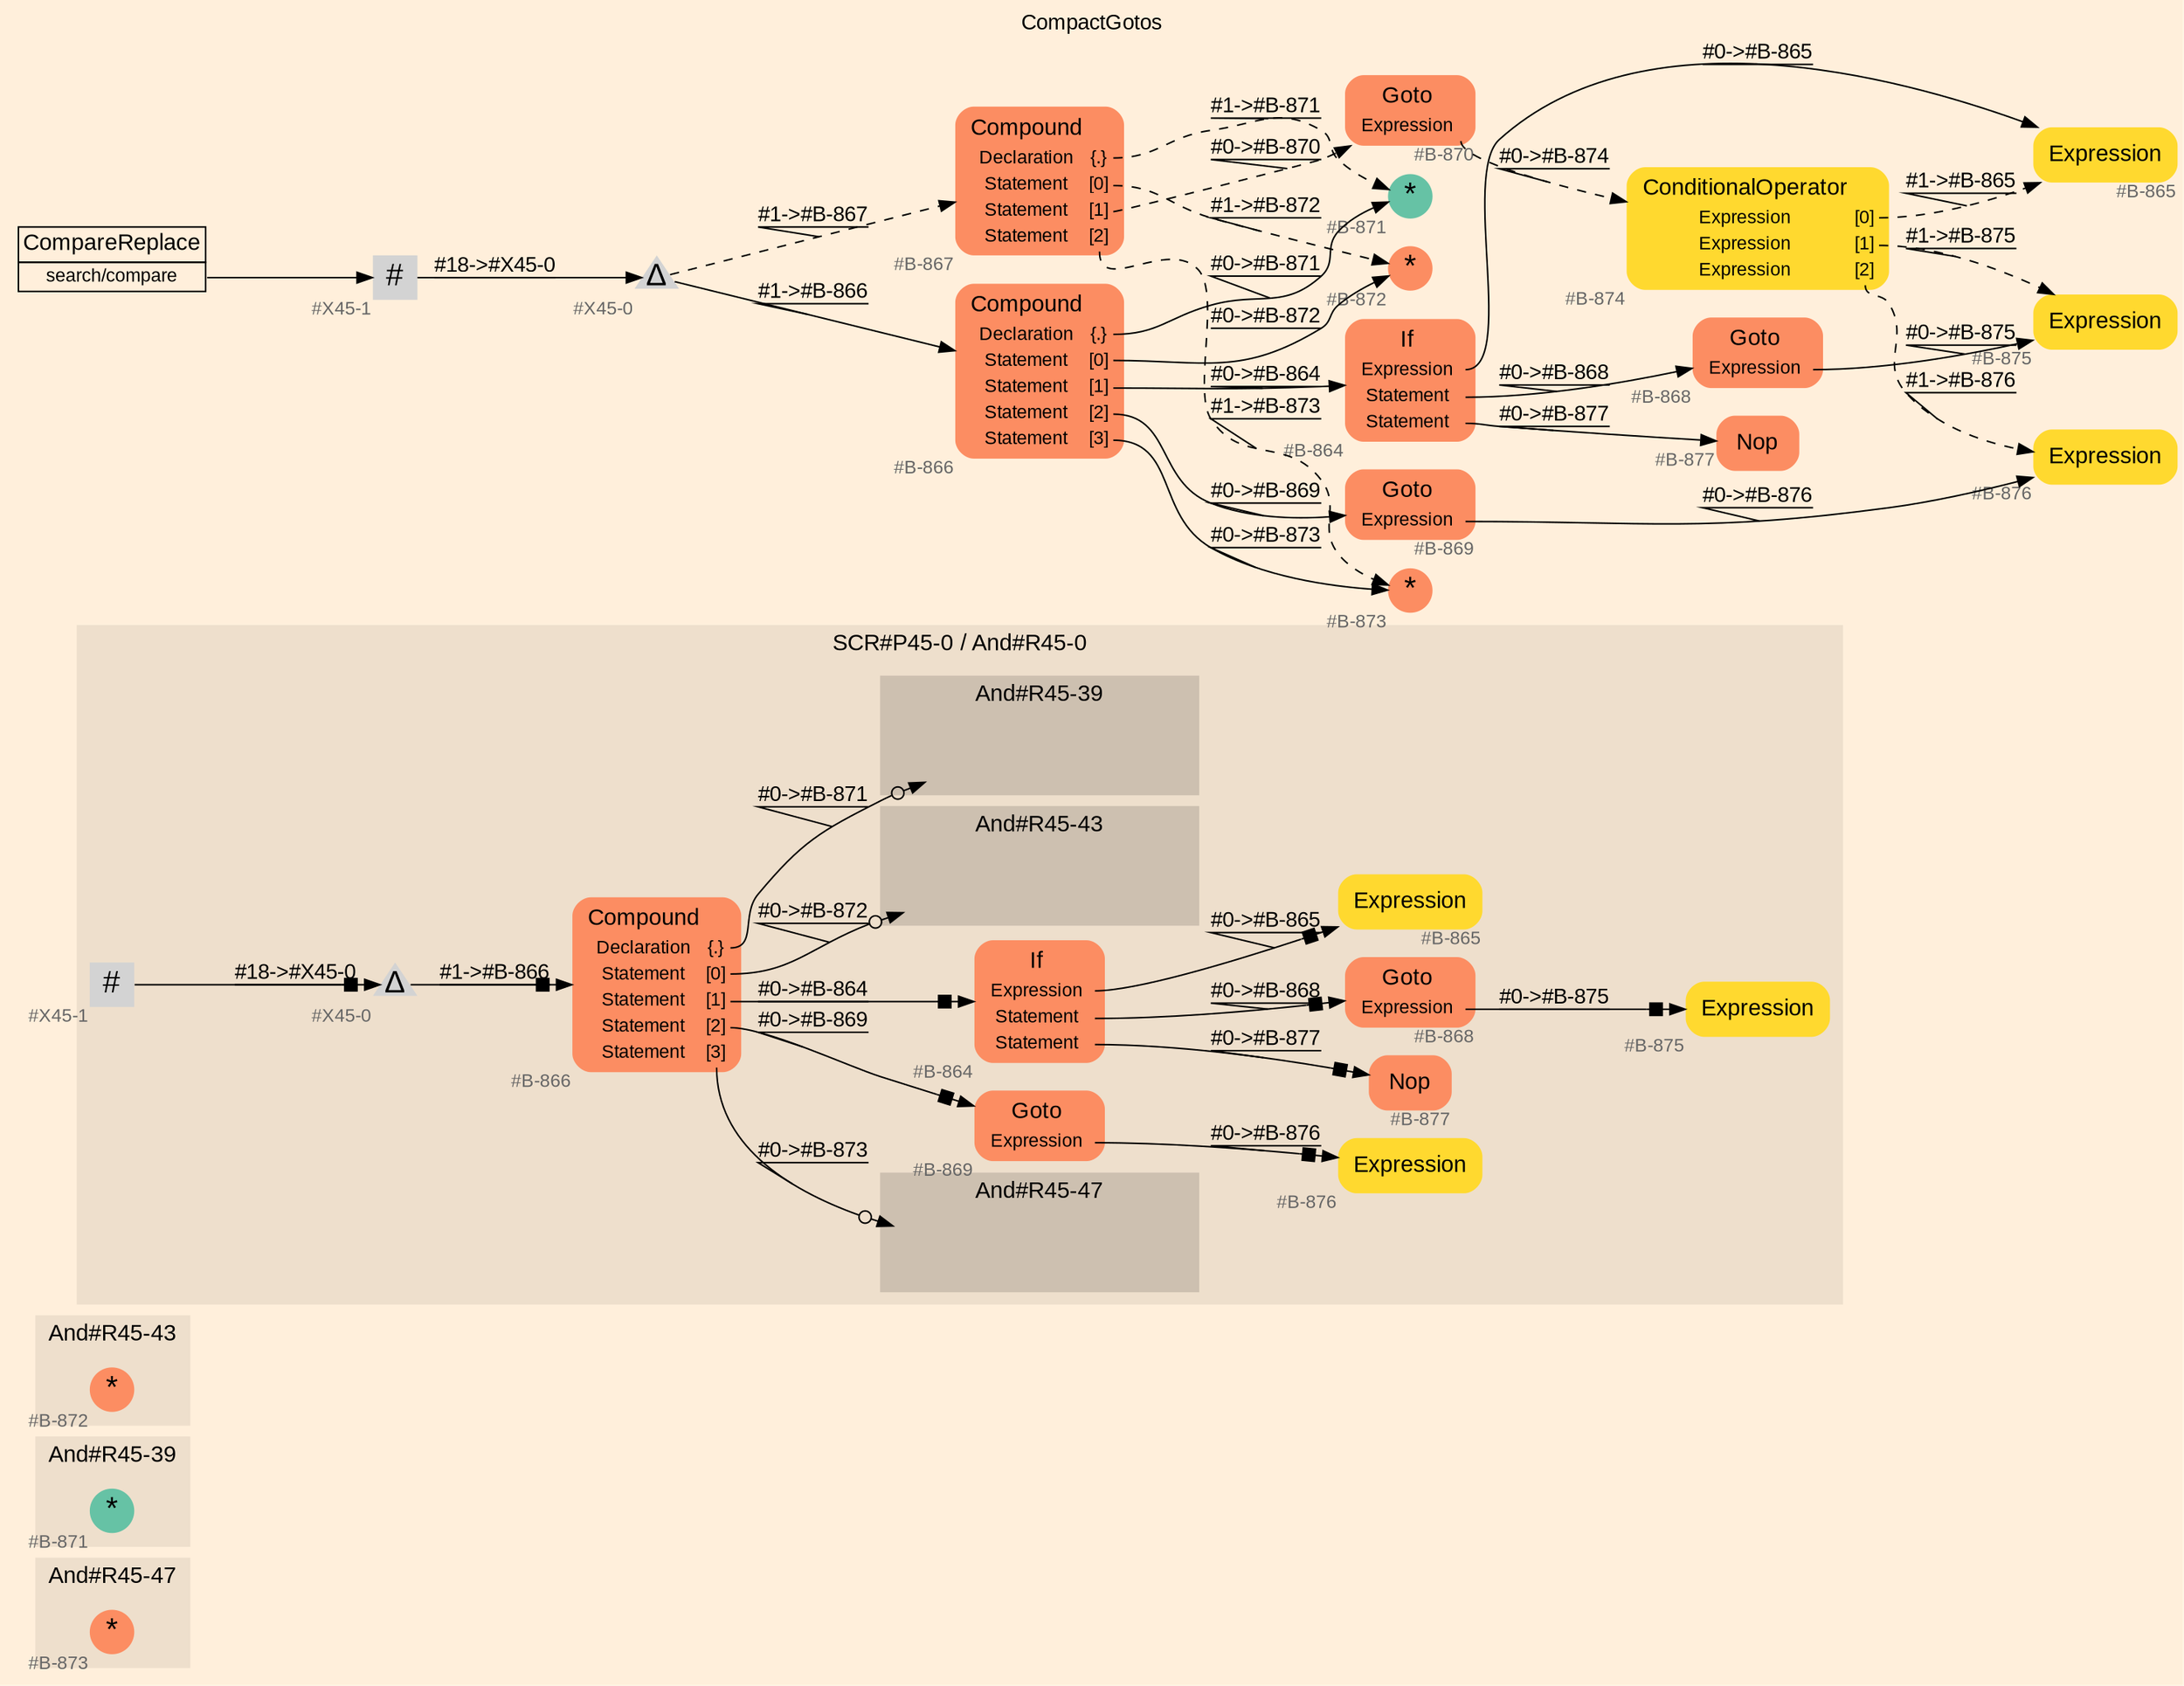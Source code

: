 digraph "CompactGotos" {
label = "CompactGotos"
labelloc = t
graph [
    rankdir = "LR"
    ranksep = 0.3
    bgcolor = antiquewhite1
    color = black
    fontcolor = black
    fontname = "Arial"
];
node [
    fontname = "Arial"
];
edge [
    fontname = "Arial"
];

// -------------------- figure And#R45-47 --------------------
// -------- region And#R45-47 ----------
subgraph "clusterAnd#R45-47" {
    label = "And#R45-47"
    style = "filled"
    color = antiquewhite2
    fontsize = "15"
    // -------- block And#R45-47/#B-873 ----------
    "And#R45-47/#B-873" [
        fillcolor = "/set28/2"
        xlabel = "#B-873"
        fontsize = "12"
        fontcolor = grey40
        shape = "circle"
        label = <<FONT COLOR="black" POINT-SIZE="20">*</FONT>>
        style = "filled"
        penwidth = 0.0
        fixedsize = true
        width = 0.4
        height = 0.4
    ];
    
}


// -------------------- figure And#R45-39 --------------------
// -------- region And#R45-39 ----------
subgraph "clusterAnd#R45-39" {
    label = "And#R45-39"
    style = "filled"
    color = antiquewhite2
    fontsize = "15"
    // -------- block And#R45-39/#B-871 ----------
    "And#R45-39/#B-871" [
        fillcolor = "/set28/1"
        xlabel = "#B-871"
        fontsize = "12"
        fontcolor = grey40
        shape = "circle"
        label = <<FONT COLOR="black" POINT-SIZE="20">*</FONT>>
        style = "filled"
        penwidth = 0.0
        fixedsize = true
        width = 0.4
        height = 0.4
    ];
    
}


// -------------------- figure And#R45-43 --------------------
// -------- region And#R45-43 ----------
subgraph "clusterAnd#R45-43" {
    label = "And#R45-43"
    style = "filled"
    color = antiquewhite2
    fontsize = "15"
    // -------- block And#R45-43/#B-872 ----------
    "And#R45-43/#B-872" [
        fillcolor = "/set28/2"
        xlabel = "#B-872"
        fontsize = "12"
        fontcolor = grey40
        shape = "circle"
        label = <<FONT COLOR="black" POINT-SIZE="20">*</FONT>>
        style = "filled"
        penwidth = 0.0
        fixedsize = true
        width = 0.4
        height = 0.4
    ];
    
}


// -------------------- figure And#R45-0 --------------------
// -------- region And#R45-0 ----------
subgraph "clusterAnd#R45-0" {
    label = "SCR#P45-0 / And#R45-0"
    style = "filled"
    color = antiquewhite2
    fontsize = "15"
    // -------- block And#R45-0/#B-868 ----------
    "And#R45-0/#B-868" [
        fillcolor = "/set28/2"
        xlabel = "#B-868"
        fontsize = "12"
        fontcolor = grey40
        shape = "plaintext"
        label = <<TABLE BORDER="0" CELLBORDER="0" CELLSPACING="0">
         <TR><TD><FONT COLOR="black" POINT-SIZE="15">Goto</FONT></TD></TR>
         <TR><TD><FONT COLOR="black" POINT-SIZE="12">Expression</FONT></TD><TD PORT="port0"></TD></TR>
        </TABLE>>
        style = "rounded,filled"
    ];
    
    // -------- block And#R45-0/#B-864 ----------
    "And#R45-0/#B-864" [
        fillcolor = "/set28/2"
        xlabel = "#B-864"
        fontsize = "12"
        fontcolor = grey40
        shape = "plaintext"
        label = <<TABLE BORDER="0" CELLBORDER="0" CELLSPACING="0">
         <TR><TD><FONT COLOR="black" POINT-SIZE="15">If</FONT></TD></TR>
         <TR><TD><FONT COLOR="black" POINT-SIZE="12">Expression</FONT></TD><TD PORT="port0"></TD></TR>
         <TR><TD><FONT COLOR="black" POINT-SIZE="12">Statement</FONT></TD><TD PORT="port1"></TD></TR>
         <TR><TD><FONT COLOR="black" POINT-SIZE="12">Statement</FONT></TD><TD PORT="port2"></TD></TR>
        </TABLE>>
        style = "rounded,filled"
    ];
    
    // -------- block And#R45-0/#B-865 ----------
    "And#R45-0/#B-865" [
        fillcolor = "/set28/6"
        xlabel = "#B-865"
        fontsize = "12"
        fontcolor = grey40
        shape = "plaintext"
        label = <<TABLE BORDER="0" CELLBORDER="0" CELLSPACING="0">
         <TR><TD><FONT COLOR="black" POINT-SIZE="15">Expression</FONT></TD></TR>
        </TABLE>>
        style = "rounded,filled"
    ];
    
    // -------- block And#R45-0/#B-866 ----------
    "And#R45-0/#B-866" [
        fillcolor = "/set28/2"
        xlabel = "#B-866"
        fontsize = "12"
        fontcolor = grey40
        shape = "plaintext"
        label = <<TABLE BORDER="0" CELLBORDER="0" CELLSPACING="0">
         <TR><TD><FONT COLOR="black" POINT-SIZE="15">Compound</FONT></TD></TR>
         <TR><TD><FONT COLOR="black" POINT-SIZE="12">Declaration</FONT></TD><TD PORT="port0"><FONT COLOR="black" POINT-SIZE="12">{.}</FONT></TD></TR>
         <TR><TD><FONT COLOR="black" POINT-SIZE="12">Statement</FONT></TD><TD PORT="port1"><FONT COLOR="black" POINT-SIZE="12">[0]</FONT></TD></TR>
         <TR><TD><FONT COLOR="black" POINT-SIZE="12">Statement</FONT></TD><TD PORT="port2"><FONT COLOR="black" POINT-SIZE="12">[1]</FONT></TD></TR>
         <TR><TD><FONT COLOR="black" POINT-SIZE="12">Statement</FONT></TD><TD PORT="port3"><FONT COLOR="black" POINT-SIZE="12">[2]</FONT></TD></TR>
         <TR><TD><FONT COLOR="black" POINT-SIZE="12">Statement</FONT></TD><TD PORT="port4"><FONT COLOR="black" POINT-SIZE="12">[3]</FONT></TD></TR>
        </TABLE>>
        style = "rounded,filled"
    ];
    
    // -------- block And#R45-0/#B-869 ----------
    "And#R45-0/#B-869" [
        fillcolor = "/set28/2"
        xlabel = "#B-869"
        fontsize = "12"
        fontcolor = grey40
        shape = "plaintext"
        label = <<TABLE BORDER="0" CELLBORDER="0" CELLSPACING="0">
         <TR><TD><FONT COLOR="black" POINT-SIZE="15">Goto</FONT></TD></TR>
         <TR><TD><FONT COLOR="black" POINT-SIZE="12">Expression</FONT></TD><TD PORT="port0"></TD></TR>
        </TABLE>>
        style = "rounded,filled"
    ];
    
    // -------- block And#R45-0/#B-875 ----------
    "And#R45-0/#B-875" [
        fillcolor = "/set28/6"
        xlabel = "#B-875"
        fontsize = "12"
        fontcolor = grey40
        shape = "plaintext"
        label = <<TABLE BORDER="0" CELLBORDER="0" CELLSPACING="0">
         <TR><TD><FONT COLOR="black" POINT-SIZE="15">Expression</FONT></TD></TR>
        </TABLE>>
        style = "rounded,filled"
    ];
    
    // -------- block And#R45-0/#B-876 ----------
    "And#R45-0/#B-876" [
        fillcolor = "/set28/6"
        xlabel = "#B-876"
        fontsize = "12"
        fontcolor = grey40
        shape = "plaintext"
        label = <<TABLE BORDER="0" CELLBORDER="0" CELLSPACING="0">
         <TR><TD><FONT COLOR="black" POINT-SIZE="15">Expression</FONT></TD></TR>
        </TABLE>>
        style = "rounded,filled"
    ];
    
    // -------- block And#R45-0/#B-877 ----------
    "And#R45-0/#B-877" [
        fillcolor = "/set28/2"
        xlabel = "#B-877"
        fontsize = "12"
        fontcolor = grey40
        shape = "plaintext"
        label = <<TABLE BORDER="0" CELLBORDER="0" CELLSPACING="0">
         <TR><TD><FONT COLOR="black" POINT-SIZE="15">Nop</FONT></TD></TR>
        </TABLE>>
        style = "rounded,filled"
    ];
    
    // -------- block And#R45-0/#X45-1 ----------
    "And#R45-0/#X45-1" [
        xlabel = "#X45-1"
        fontsize = "12"
        fontcolor = grey40
        shape = "square"
        label = <<FONT COLOR="black" POINT-SIZE="20">#</FONT>>
        style = "filled"
        penwidth = 0.0
        fixedsize = true
        width = 0.4
        height = 0.4
    ];
    
    // -------- block And#R45-0/#X45-0 ----------
    "And#R45-0/#X45-0" [
        xlabel = "#X45-0"
        fontsize = "12"
        fontcolor = grey40
        shape = "triangle"
        label = <<FONT COLOR="black" POINT-SIZE="20">Δ</FONT>>
        style = "filled"
        penwidth = 0.0
        fixedsize = true
        width = 0.4
        height = 0.4
    ];
    
    // -------- region And#R45-0/And#R45-43 ----------
    subgraph "clusterAnd#R45-0/And#R45-43" {
        label = "And#R45-43"
        style = "filled"
        color = antiquewhite3
        fontsize = "15"
        // -------- block And#R45-0/And#R45-43/#B-872 ----------
        "And#R45-0/And#R45-43/#B-872" [
            fillcolor = "/set28/2"
            xlabel = "#B-872"
            fontsize = "12"
            fontcolor = grey40
            shape = "none"
            style = "invisible"
        ];
        
    }
    
    // -------- region And#R45-0/And#R45-39 ----------
    subgraph "clusterAnd#R45-0/And#R45-39" {
        label = "And#R45-39"
        style = "filled"
        color = antiquewhite3
        fontsize = "15"
        // -------- block And#R45-0/And#R45-39/#B-871 ----------
        "And#R45-0/And#R45-39/#B-871" [
            fillcolor = "/set28/1"
            xlabel = "#B-871"
            fontsize = "12"
            fontcolor = grey40
            shape = "none"
            style = "invisible"
        ];
        
    }
    
    // -------- region And#R45-0/And#R45-47 ----------
    subgraph "clusterAnd#R45-0/And#R45-47" {
        label = "And#R45-47"
        style = "filled"
        color = antiquewhite3
        fontsize = "15"
        // -------- block And#R45-0/And#R45-47/#B-873 ----------
        "And#R45-0/And#R45-47/#B-873" [
            fillcolor = "/set28/2"
            xlabel = "#B-873"
            fontsize = "12"
            fontcolor = grey40
            shape = "none"
            style = "invisible"
        ];
        
    }
    
}

"And#R45-0/#B-868":port0 -> "And#R45-0/#B-875" [
    arrowhead="normalnonebox"
    label = "#0-&gt;#B-875"
    decorate = true
    color = black
    fontcolor = black
];

"And#R45-0/#B-864":port0 -> "And#R45-0/#B-865" [
    arrowhead="normalnonebox"
    label = "#0-&gt;#B-865"
    decorate = true
    color = black
    fontcolor = black
];

"And#R45-0/#B-864":port1 -> "And#R45-0/#B-868" [
    arrowhead="normalnonebox"
    label = "#0-&gt;#B-868"
    decorate = true
    color = black
    fontcolor = black
];

"And#R45-0/#B-864":port2 -> "And#R45-0/#B-877" [
    arrowhead="normalnonebox"
    label = "#0-&gt;#B-877"
    decorate = true
    color = black
    fontcolor = black
];

"And#R45-0/#B-866":port0 -> "And#R45-0/And#R45-39/#B-871" [
    arrowhead="normalnoneodot"
    label = "#0-&gt;#B-871"
    decorate = true
    color = black
    fontcolor = black
];

"And#R45-0/#B-866":port1 -> "And#R45-0/And#R45-43/#B-872" [
    arrowhead="normalnoneodot"
    label = "#0-&gt;#B-872"
    decorate = true
    color = black
    fontcolor = black
];

"And#R45-0/#B-866":port2 -> "And#R45-0/#B-864" [
    arrowhead="normalnonebox"
    label = "#0-&gt;#B-864"
    decorate = true
    color = black
    fontcolor = black
];

"And#R45-0/#B-866":port3 -> "And#R45-0/#B-869" [
    arrowhead="normalnonebox"
    label = "#0-&gt;#B-869"
    decorate = true
    color = black
    fontcolor = black
];

"And#R45-0/#B-866":port4 -> "And#R45-0/And#R45-47/#B-873" [
    arrowhead="normalnoneodot"
    label = "#0-&gt;#B-873"
    decorate = true
    color = black
    fontcolor = black
];

"And#R45-0/#B-869":port0 -> "And#R45-0/#B-876" [
    arrowhead="normalnonebox"
    label = "#0-&gt;#B-876"
    decorate = true
    color = black
    fontcolor = black
];

"And#R45-0/#X45-1" -> "And#R45-0/#X45-0" [
    arrowhead="normalnonebox"
    label = "#18-&gt;#X45-0"
    decorate = true
    color = black
    fontcolor = black
];

"And#R45-0/#X45-0" -> "And#R45-0/#B-866" [
    arrowhead="normalnonebox"
    label = "#1-&gt;#B-866"
    decorate = true
    color = black
    fontcolor = black
];


// -------------------- transformation figure --------------------
// -------- block CR#X45-2 ----------
"CR#X45-2" [
    fillcolor = antiquewhite1
    fontsize = "12"
    fontcolor = grey40
    shape = "plaintext"
    label = <<TABLE BORDER="0" CELLBORDER="1" CELLSPACING="0">
     <TR><TD><FONT COLOR="black" POINT-SIZE="15">CompareReplace</FONT></TD></TR>
     <TR><TD PORT="port0"><FONT COLOR="black" POINT-SIZE="12">search/compare</FONT></TD></TR>
    </TABLE>>
    style = "filled"
    color = black
];

// -------- block #X45-1 ----------
"#X45-1" [
    xlabel = "#X45-1"
    fontsize = "12"
    fontcolor = grey40
    shape = "square"
    label = <<FONT COLOR="black" POINT-SIZE="20">#</FONT>>
    style = "filled"
    penwidth = 0.0
    fixedsize = true
    width = 0.4
    height = 0.4
];

// -------- block #X45-0 ----------
"#X45-0" [
    xlabel = "#X45-0"
    fontsize = "12"
    fontcolor = grey40
    shape = "triangle"
    label = <<FONT COLOR="black" POINT-SIZE="20">Δ</FONT>>
    style = "filled"
    penwidth = 0.0
    fixedsize = true
    width = 0.4
    height = 0.4
];

// -------- block #B-866 ----------
"#B-866" [
    fillcolor = "/set28/2"
    xlabel = "#B-866"
    fontsize = "12"
    fontcolor = grey40
    shape = "plaintext"
    label = <<TABLE BORDER="0" CELLBORDER="0" CELLSPACING="0">
     <TR><TD><FONT COLOR="black" POINT-SIZE="15">Compound</FONT></TD></TR>
     <TR><TD><FONT COLOR="black" POINT-SIZE="12">Declaration</FONT></TD><TD PORT="port0"><FONT COLOR="black" POINT-SIZE="12">{.}</FONT></TD></TR>
     <TR><TD><FONT COLOR="black" POINT-SIZE="12">Statement</FONT></TD><TD PORT="port1"><FONT COLOR="black" POINT-SIZE="12">[0]</FONT></TD></TR>
     <TR><TD><FONT COLOR="black" POINT-SIZE="12">Statement</FONT></TD><TD PORT="port2"><FONT COLOR="black" POINT-SIZE="12">[1]</FONT></TD></TR>
     <TR><TD><FONT COLOR="black" POINT-SIZE="12">Statement</FONT></TD><TD PORT="port3"><FONT COLOR="black" POINT-SIZE="12">[2]</FONT></TD></TR>
     <TR><TD><FONT COLOR="black" POINT-SIZE="12">Statement</FONT></TD><TD PORT="port4"><FONT COLOR="black" POINT-SIZE="12">[3]</FONT></TD></TR>
    </TABLE>>
    style = "rounded,filled"
];

// -------- block #B-871 ----------
"#B-871" [
    fillcolor = "/set28/1"
    xlabel = "#B-871"
    fontsize = "12"
    fontcolor = grey40
    shape = "circle"
    label = <<FONT COLOR="black" POINT-SIZE="20">*</FONT>>
    style = "filled"
    penwidth = 0.0
    fixedsize = true
    width = 0.4
    height = 0.4
];

// -------- block #B-872 ----------
"#B-872" [
    fillcolor = "/set28/2"
    xlabel = "#B-872"
    fontsize = "12"
    fontcolor = grey40
    shape = "circle"
    label = <<FONT COLOR="black" POINT-SIZE="20">*</FONT>>
    style = "filled"
    penwidth = 0.0
    fixedsize = true
    width = 0.4
    height = 0.4
];

// -------- block #B-864 ----------
"#B-864" [
    fillcolor = "/set28/2"
    xlabel = "#B-864"
    fontsize = "12"
    fontcolor = grey40
    shape = "plaintext"
    label = <<TABLE BORDER="0" CELLBORDER="0" CELLSPACING="0">
     <TR><TD><FONT COLOR="black" POINT-SIZE="15">If</FONT></TD></TR>
     <TR><TD><FONT COLOR="black" POINT-SIZE="12">Expression</FONT></TD><TD PORT="port0"></TD></TR>
     <TR><TD><FONT COLOR="black" POINT-SIZE="12">Statement</FONT></TD><TD PORT="port1"></TD></TR>
     <TR><TD><FONT COLOR="black" POINT-SIZE="12">Statement</FONT></TD><TD PORT="port2"></TD></TR>
    </TABLE>>
    style = "rounded,filled"
];

// -------- block #B-865 ----------
"#B-865" [
    fillcolor = "/set28/6"
    xlabel = "#B-865"
    fontsize = "12"
    fontcolor = grey40
    shape = "plaintext"
    label = <<TABLE BORDER="0" CELLBORDER="0" CELLSPACING="0">
     <TR><TD><FONT COLOR="black" POINT-SIZE="15">Expression</FONT></TD></TR>
    </TABLE>>
    style = "rounded,filled"
];

// -------- block #B-868 ----------
"#B-868" [
    fillcolor = "/set28/2"
    xlabel = "#B-868"
    fontsize = "12"
    fontcolor = grey40
    shape = "plaintext"
    label = <<TABLE BORDER="0" CELLBORDER="0" CELLSPACING="0">
     <TR><TD><FONT COLOR="black" POINT-SIZE="15">Goto</FONT></TD></TR>
     <TR><TD><FONT COLOR="black" POINT-SIZE="12">Expression</FONT></TD><TD PORT="port0"></TD></TR>
    </TABLE>>
    style = "rounded,filled"
];

// -------- block #B-875 ----------
"#B-875" [
    fillcolor = "/set28/6"
    xlabel = "#B-875"
    fontsize = "12"
    fontcolor = grey40
    shape = "plaintext"
    label = <<TABLE BORDER="0" CELLBORDER="0" CELLSPACING="0">
     <TR><TD><FONT COLOR="black" POINT-SIZE="15">Expression</FONT></TD></TR>
    </TABLE>>
    style = "rounded,filled"
];

// -------- block #B-877 ----------
"#B-877" [
    fillcolor = "/set28/2"
    xlabel = "#B-877"
    fontsize = "12"
    fontcolor = grey40
    shape = "plaintext"
    label = <<TABLE BORDER="0" CELLBORDER="0" CELLSPACING="0">
     <TR><TD><FONT COLOR="black" POINT-SIZE="15">Nop</FONT></TD></TR>
    </TABLE>>
    style = "rounded,filled"
];

// -------- block #B-869 ----------
"#B-869" [
    fillcolor = "/set28/2"
    xlabel = "#B-869"
    fontsize = "12"
    fontcolor = grey40
    shape = "plaintext"
    label = <<TABLE BORDER="0" CELLBORDER="0" CELLSPACING="0">
     <TR><TD><FONT COLOR="black" POINT-SIZE="15">Goto</FONT></TD></TR>
     <TR><TD><FONT COLOR="black" POINT-SIZE="12">Expression</FONT></TD><TD PORT="port0"></TD></TR>
    </TABLE>>
    style = "rounded,filled"
];

// -------- block #B-876 ----------
"#B-876" [
    fillcolor = "/set28/6"
    xlabel = "#B-876"
    fontsize = "12"
    fontcolor = grey40
    shape = "plaintext"
    label = <<TABLE BORDER="0" CELLBORDER="0" CELLSPACING="0">
     <TR><TD><FONT COLOR="black" POINT-SIZE="15">Expression</FONT></TD></TR>
    </TABLE>>
    style = "rounded,filled"
];

// -------- block #B-873 ----------
"#B-873" [
    fillcolor = "/set28/2"
    xlabel = "#B-873"
    fontsize = "12"
    fontcolor = grey40
    shape = "circle"
    label = <<FONT COLOR="black" POINT-SIZE="20">*</FONT>>
    style = "filled"
    penwidth = 0.0
    fixedsize = true
    width = 0.4
    height = 0.4
];

// -------- block #B-867 ----------
"#B-867" [
    fillcolor = "/set28/2"
    xlabel = "#B-867"
    fontsize = "12"
    fontcolor = grey40
    shape = "plaintext"
    label = <<TABLE BORDER="0" CELLBORDER="0" CELLSPACING="0">
     <TR><TD><FONT COLOR="black" POINT-SIZE="15">Compound</FONT></TD></TR>
     <TR><TD><FONT COLOR="black" POINT-SIZE="12">Declaration</FONT></TD><TD PORT="port0"><FONT COLOR="black" POINT-SIZE="12">{.}</FONT></TD></TR>
     <TR><TD><FONT COLOR="black" POINT-SIZE="12">Statement</FONT></TD><TD PORT="port1"><FONT COLOR="black" POINT-SIZE="12">[0]</FONT></TD></TR>
     <TR><TD><FONT COLOR="black" POINT-SIZE="12">Statement</FONT></TD><TD PORT="port2"><FONT COLOR="black" POINT-SIZE="12">[1]</FONT></TD></TR>
     <TR><TD><FONT COLOR="black" POINT-SIZE="12">Statement</FONT></TD><TD PORT="port3"><FONT COLOR="black" POINT-SIZE="12">[2]</FONT></TD></TR>
    </TABLE>>
    style = "rounded,filled"
];

// -------- block #B-870 ----------
"#B-870" [
    fillcolor = "/set28/2"
    xlabel = "#B-870"
    fontsize = "12"
    fontcolor = grey40
    shape = "plaintext"
    label = <<TABLE BORDER="0" CELLBORDER="0" CELLSPACING="0">
     <TR><TD><FONT COLOR="black" POINT-SIZE="15">Goto</FONT></TD></TR>
     <TR><TD><FONT COLOR="black" POINT-SIZE="12">Expression</FONT></TD><TD PORT="port0"></TD></TR>
    </TABLE>>
    style = "rounded,filled"
];

// -------- block #B-874 ----------
"#B-874" [
    fillcolor = "/set28/6"
    xlabel = "#B-874"
    fontsize = "12"
    fontcolor = grey40
    shape = "plaintext"
    label = <<TABLE BORDER="0" CELLBORDER="0" CELLSPACING="0">
     <TR><TD><FONT COLOR="black" POINT-SIZE="15">ConditionalOperator</FONT></TD></TR>
     <TR><TD><FONT COLOR="black" POINT-SIZE="12">Expression</FONT></TD><TD PORT="port0"><FONT COLOR="black" POINT-SIZE="12">[0]</FONT></TD></TR>
     <TR><TD><FONT COLOR="black" POINT-SIZE="12">Expression</FONT></TD><TD PORT="port1"><FONT COLOR="black" POINT-SIZE="12">[1]</FONT></TD></TR>
     <TR><TD><FONT COLOR="black" POINT-SIZE="12">Expression</FONT></TD><TD PORT="port2"><FONT COLOR="black" POINT-SIZE="12">[2]</FONT></TD></TR>
    </TABLE>>
    style = "rounded,filled"
];

"CR#X45-2":port0 -> "#X45-1" [
    label = ""
    decorate = true
    color = black
    fontcolor = black
];

"#X45-1" -> "#X45-0" [
    label = "#18-&gt;#X45-0"
    decorate = true
    color = black
    fontcolor = black
];

"#X45-0" -> "#B-866" [
    label = "#1-&gt;#B-866"
    decorate = true
    color = black
    fontcolor = black
];

"#X45-0" -> "#B-867" [
    style="dashed"
    label = "#1-&gt;#B-867"
    decorate = true
    color = black
    fontcolor = black
];

"#B-866":port0 -> "#B-871" [
    label = "#0-&gt;#B-871"
    decorate = true
    color = black
    fontcolor = black
];

"#B-866":port1 -> "#B-872" [
    label = "#0-&gt;#B-872"
    decorate = true
    color = black
    fontcolor = black
];

"#B-866":port2 -> "#B-864" [
    label = "#0-&gt;#B-864"
    decorate = true
    color = black
    fontcolor = black
];

"#B-866":port3 -> "#B-869" [
    label = "#0-&gt;#B-869"
    decorate = true
    color = black
    fontcolor = black
];

"#B-866":port4 -> "#B-873" [
    label = "#0-&gt;#B-873"
    decorate = true
    color = black
    fontcolor = black
];

"#B-864":port0 -> "#B-865" [
    label = "#0-&gt;#B-865"
    decorate = true
    color = black
    fontcolor = black
];

"#B-864":port1 -> "#B-868" [
    label = "#0-&gt;#B-868"
    decorate = true
    color = black
    fontcolor = black
];

"#B-864":port2 -> "#B-877" [
    label = "#0-&gt;#B-877"
    decorate = true
    color = black
    fontcolor = black
];

"#B-868":port0 -> "#B-875" [
    label = "#0-&gt;#B-875"
    decorate = true
    color = black
    fontcolor = black
];

"#B-869":port0 -> "#B-876" [
    label = "#0-&gt;#B-876"
    decorate = true
    color = black
    fontcolor = black
];

"#B-867":port0 -> "#B-871" [
    style="dashed"
    label = "#1-&gt;#B-871"
    decorate = true
    color = black
    fontcolor = black
];

"#B-867":port1 -> "#B-872" [
    style="dashed"
    label = "#1-&gt;#B-872"
    decorate = true
    color = black
    fontcolor = black
];

"#B-867":port2 -> "#B-870" [
    style="dashed"
    label = "#0-&gt;#B-870"
    decorate = true
    color = black
    fontcolor = black
];

"#B-867":port3 -> "#B-873" [
    style="dashed"
    label = "#1-&gt;#B-873"
    decorate = true
    color = black
    fontcolor = black
];

"#B-870":port0 -> "#B-874" [
    style="dashed"
    label = "#0-&gt;#B-874"
    decorate = true
    color = black
    fontcolor = black
];

"#B-874":port0 -> "#B-865" [
    style="dashed"
    label = "#1-&gt;#B-865"
    decorate = true
    color = black
    fontcolor = black
];

"#B-874":port1 -> "#B-875" [
    style="dashed"
    label = "#1-&gt;#B-875"
    decorate = true
    color = black
    fontcolor = black
];

"#B-874":port2 -> "#B-876" [
    style="dashed"
    label = "#1-&gt;#B-876"
    decorate = true
    color = black
    fontcolor = black
];


}
